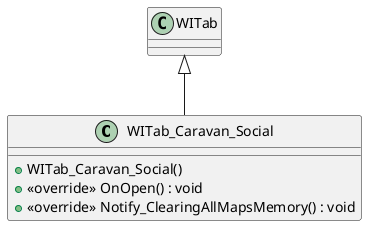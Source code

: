 @startuml
class WITab_Caravan_Social {
    + WITab_Caravan_Social()
    + <<override>> OnOpen() : void
    + <<override>> Notify_ClearingAllMapsMemory() : void
}
WITab <|-- WITab_Caravan_Social
@enduml
